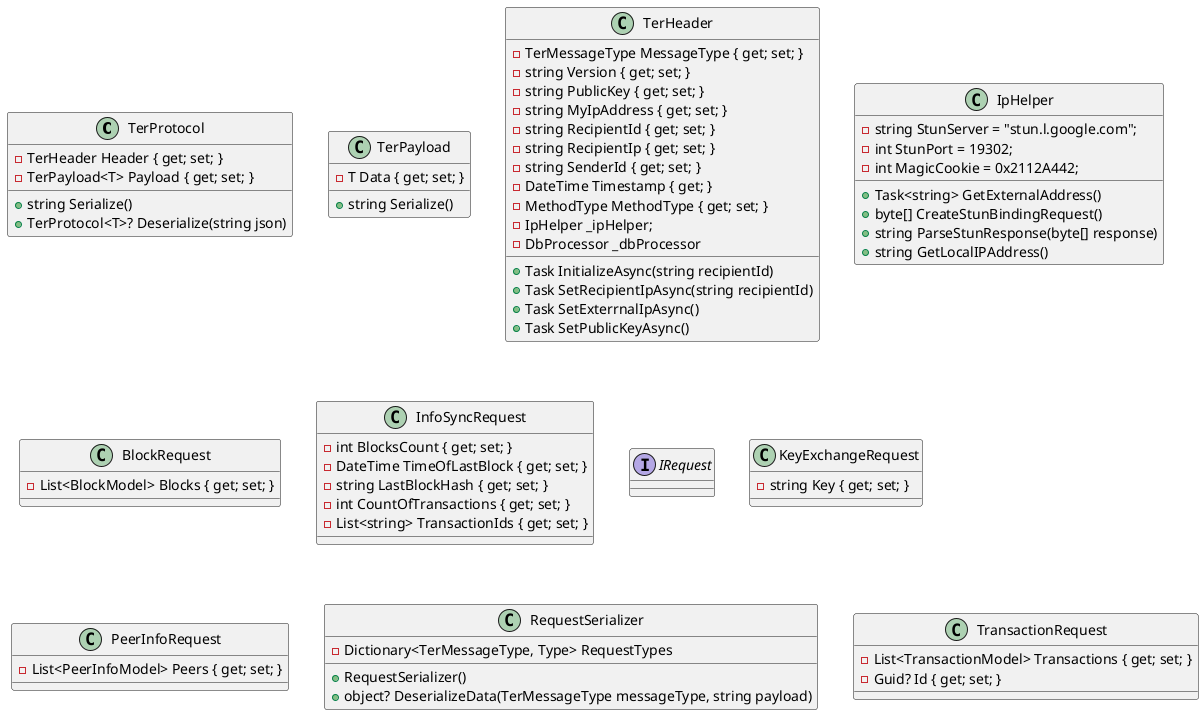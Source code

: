 @startuml
    class TerProtocol {
        -TerHeader Header { get; set; }
        -TerPayload<T> Payload { get; set; }
        +string Serialize()
        +TerProtocol<T>? Deserialize(string json)        
    }
    
    class TerPayload {
        -T Data { get; set; }
        +string Serialize()
    }
    
    class TerHeader {
        -TerMessageType MessageType { get; set; }
        -string Version { get; set; }
        -string PublicKey { get; set; }
        -string MyIpAddress { get; set; }
        -string RecipientId { get; set; }
        -string RecipientIp { get; set; }
        -string SenderId { get; set; }
        -DateTime Timestamp { get; }
        -MethodType MethodType { get; set; }
        -IpHelper _ipHelper;
        -DbProcessor _dbProcessor
        +Task InitializeAsync(string recipientId)
        +Task SetRecipientIpAsync(string recipientId)
        +Task SetExterrnalIpAsync()
        +Task SetPublicKeyAsync()
    }
    
    class IpHelper {
        -string StunServer = "stun.l.google.com";
        -int StunPort = 19302;
        -int MagicCookie = 0x2112A442;
        +Task<string> GetExternalAddress()
        +byte[] CreateStunBindingRequest()
        +string ParseStunResponse(byte[] response)
        +string GetLocalIPAddress()
    }
    
    class BlockRequest {
        -List<BlockModel> Blocks { get; set; }
    }
    
    class InfoSyncRequest {
        -int BlocksCount { get; set; }
        -DateTime TimeOfLastBlock { get; set; }
        -string LastBlockHash { get; set; }
        -int CountOfTransactions { get; set; }
        -List<string> TransactionIds { get; set; }
    }
    
    interface IRequest {
        
    }
    
    class KeyExchangeRequest {
        -string Key { get; set; }
    }
    
    class PeerInfoRequest {
        -List<PeerInfoModel> Peers { get; set; }
    }
    
    class RequestSerializer {
        -Dictionary<TerMessageType, Type> RequestTypes
        +RequestSerializer()
        +object? DeserializeData(TerMessageType messageType, string payload)
    }
    
    class TransactionRequest {
        -List<TransactionModel> Transactions { get; set; }
        -Guid? Id { get; set; }
    }
@enduml